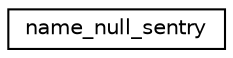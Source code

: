 digraph "Graphical Class Hierarchy"
{
 // LATEX_PDF_SIZE
  edge [fontname="Helvetica",fontsize="10",labelfontname="Helvetica",labelfontsize="10"];
  node [fontname="Helvetica",fontsize="10",shape=record];
  rankdir="LR";
  Node0 [label="name_null_sentry",height=0.2,width=0.4,color="black", fillcolor="white", style="filled",URL="$structname__null__sentry.html",tooltip=" "];
}
